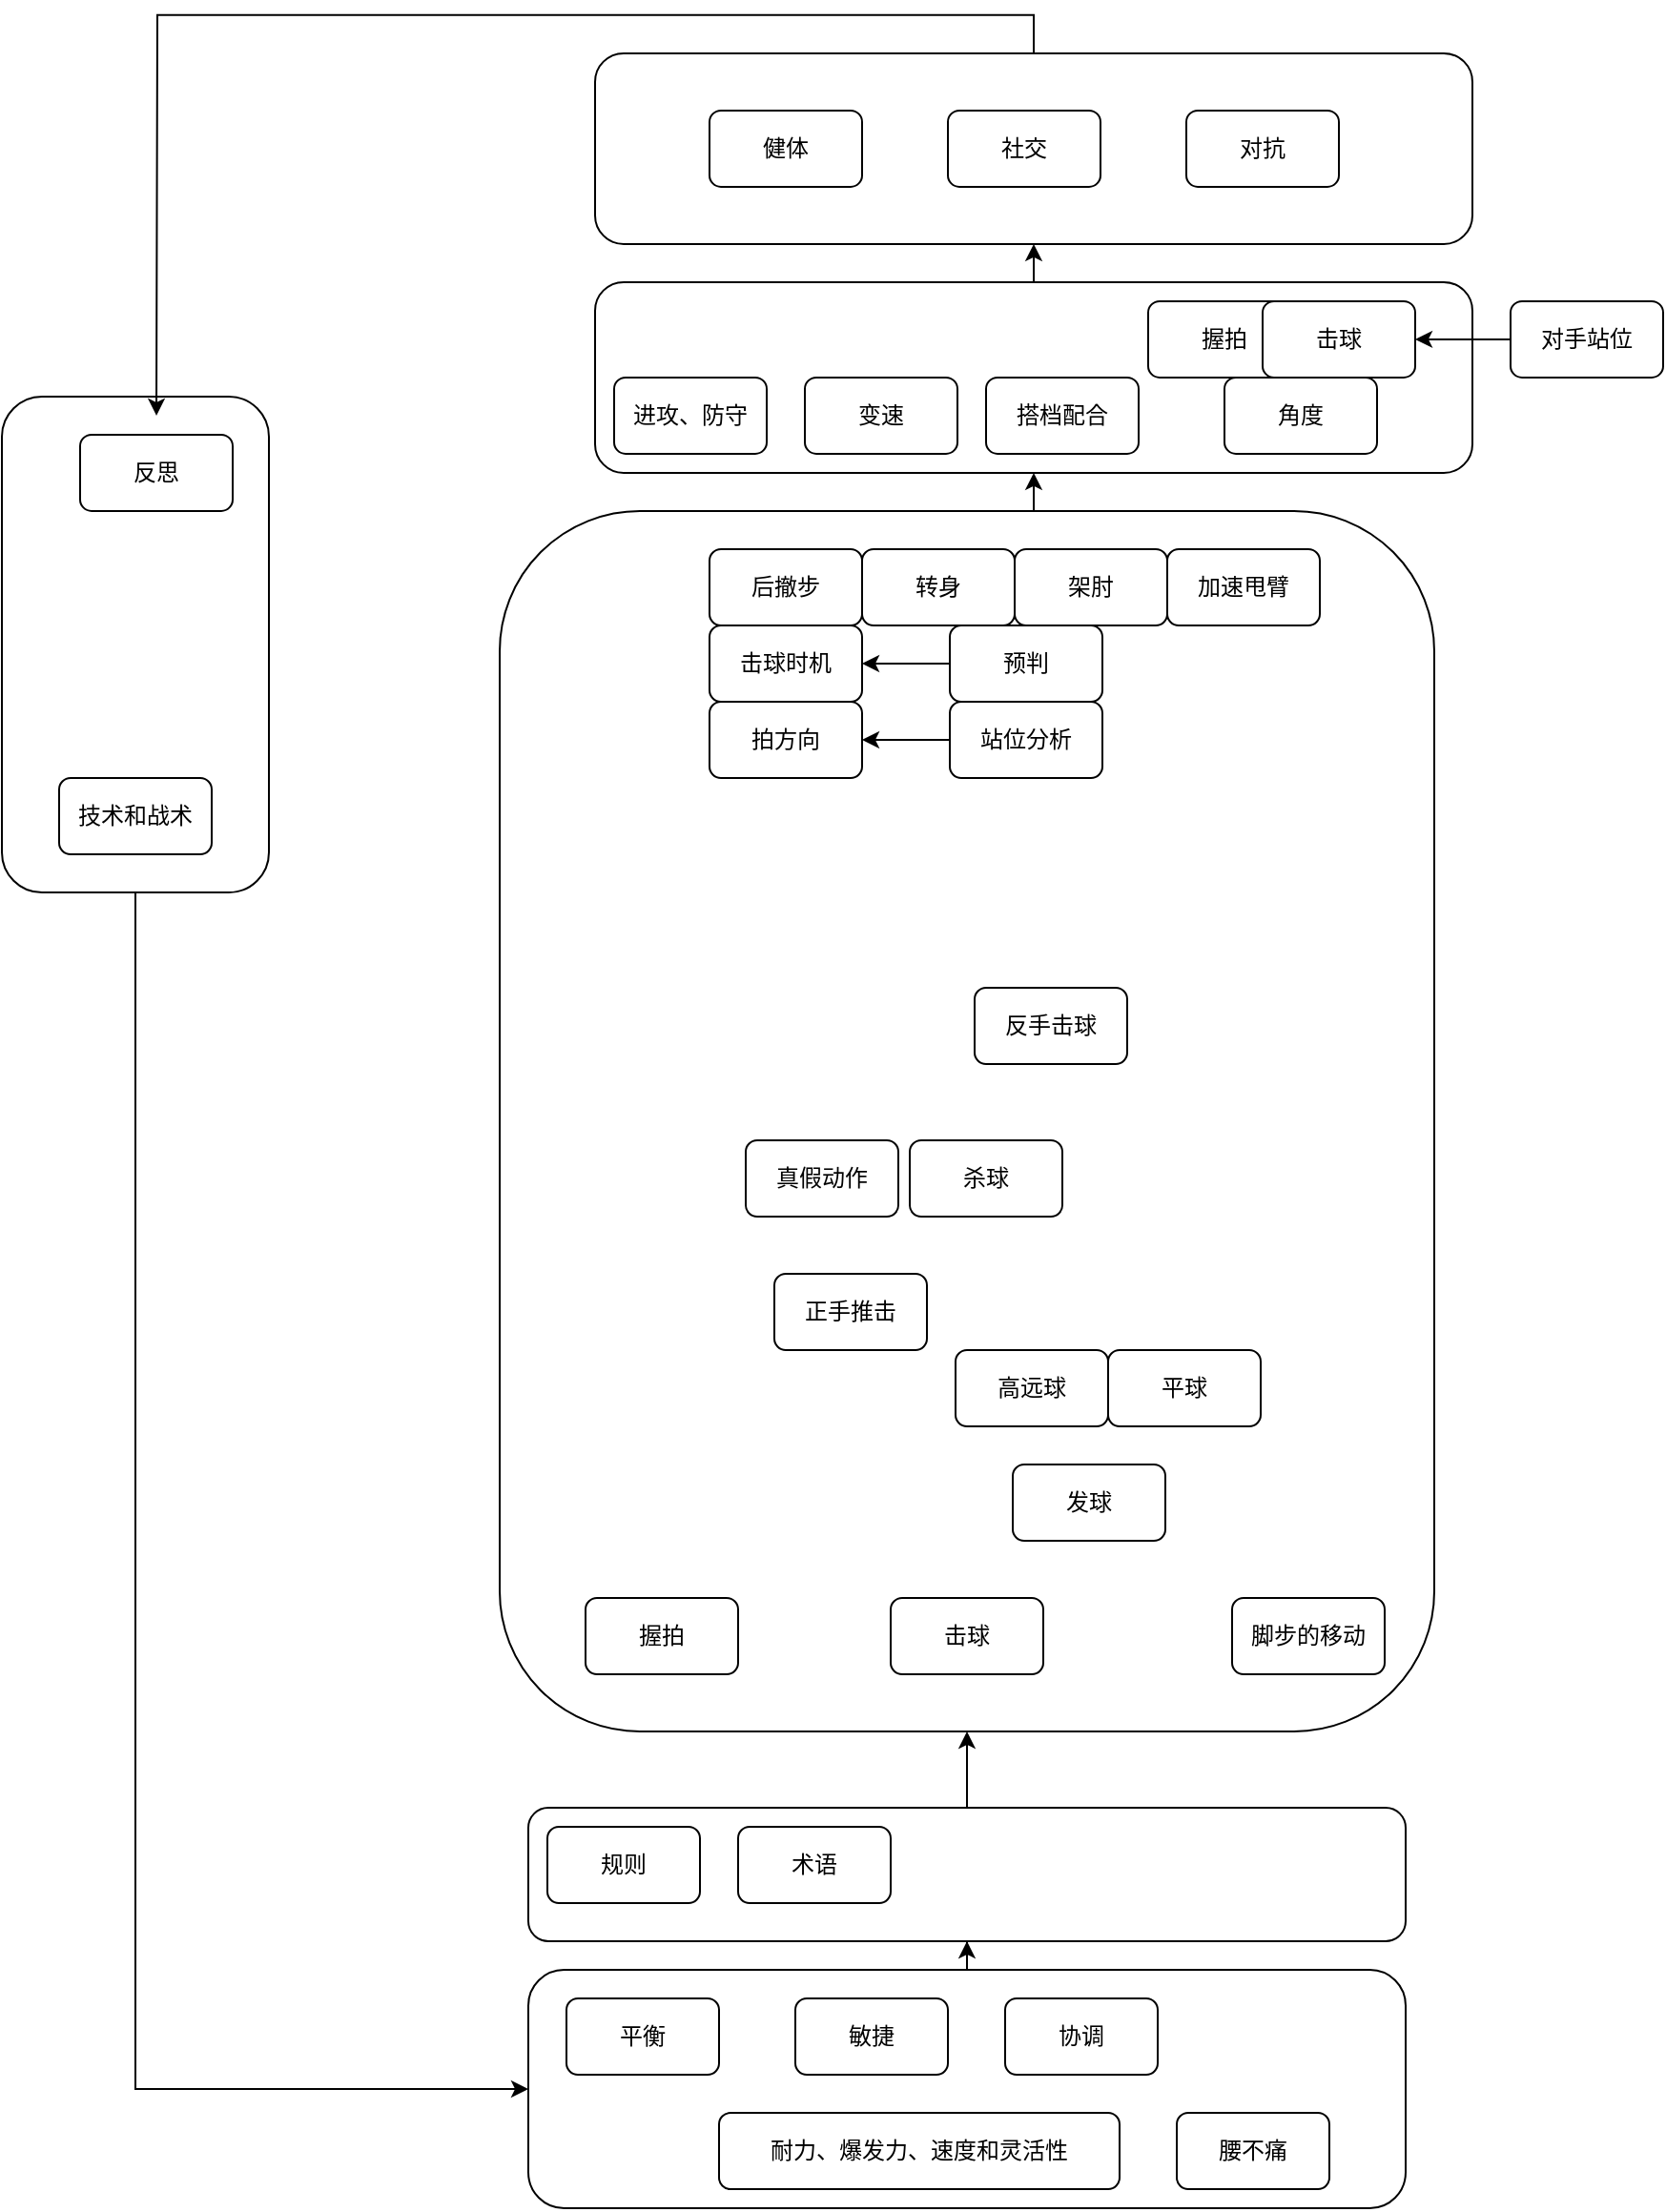 <mxfile version="22.1.3" type="github">
  <diagram name="第 1 页" id="wRgRv8rGRIX4Yconnfli">
    <mxGraphModel dx="2514" dy="2131" grid="1" gridSize="10" guides="1" tooltips="1" connect="1" arrows="1" fold="1" page="1" pageScale="1" pageWidth="827" pageHeight="1169" math="0" shadow="0">
      <root>
        <mxCell id="0" />
        <mxCell id="1" parent="0" />
        <mxCell id="tp0rJ0lwHulD0GU-RbSi-34" style="edgeStyle=orthogonalEdgeStyle;rounded=0;orthogonalLoop=1;jettySize=auto;html=1;exitX=0.5;exitY=0;exitDx=0;exitDy=0;" parent="1" source="tp0rJ0lwHulD0GU-RbSi-1" target="tp0rJ0lwHulD0GU-RbSi-9" edge="1">
          <mxGeometry relative="1" as="geometry" />
        </mxCell>
        <mxCell id="tp0rJ0lwHulD0GU-RbSi-1" value="" style="rounded=1;whiteSpace=wrap;html=1;" parent="1" vertex="1">
          <mxGeometry x="150" y="425" width="460" height="125" as="geometry" />
        </mxCell>
        <mxCell id="tp0rJ0lwHulD0GU-RbSi-3" value="平衡" style="rounded=1;whiteSpace=wrap;html=1;" parent="1" vertex="1">
          <mxGeometry x="170" y="440" width="80" height="40" as="geometry" />
        </mxCell>
        <mxCell id="tp0rJ0lwHulD0GU-RbSi-4" value="敏捷" style="rounded=1;whiteSpace=wrap;html=1;" parent="1" vertex="1">
          <mxGeometry x="290" y="440" width="80" height="40" as="geometry" />
        </mxCell>
        <mxCell id="tp0rJ0lwHulD0GU-RbSi-6" style="edgeStyle=orthogonalEdgeStyle;rounded=0;orthogonalLoop=1;jettySize=auto;html=1;exitX=1;exitY=0.75;exitDx=0;exitDy=0;entryX=0.875;entryY=0.75;entryDx=0;entryDy=0;entryPerimeter=0;" parent="1" source="tp0rJ0lwHulD0GU-RbSi-7" target="tp0rJ0lwHulD0GU-RbSi-7" edge="1">
          <mxGeometry relative="1" as="geometry" />
        </mxCell>
        <mxCell id="tp0rJ0lwHulD0GU-RbSi-7" value="协调" style="rounded=1;whiteSpace=wrap;html=1;" parent="1" vertex="1">
          <mxGeometry x="400" y="440" width="80" height="40" as="geometry" />
        </mxCell>
        <mxCell id="tp0rJ0lwHulD0GU-RbSi-8" value="腰不痛" style="rounded=1;whiteSpace=wrap;html=1;" parent="1" vertex="1">
          <mxGeometry x="490" y="500" width="80" height="40" as="geometry" />
        </mxCell>
        <mxCell id="tp0rJ0lwHulD0GU-RbSi-35" style="edgeStyle=orthogonalEdgeStyle;rounded=0;orthogonalLoop=1;jettySize=auto;html=1;exitX=0.5;exitY=0;exitDx=0;exitDy=0;" parent="1" source="tp0rJ0lwHulD0GU-RbSi-9" target="tp0rJ0lwHulD0GU-RbSi-12" edge="1">
          <mxGeometry relative="1" as="geometry" />
        </mxCell>
        <mxCell id="tp0rJ0lwHulD0GU-RbSi-9" value="" style="rounded=1;whiteSpace=wrap;html=1;" parent="1" vertex="1">
          <mxGeometry x="150" y="340" width="460" height="70" as="geometry" />
        </mxCell>
        <mxCell id="tp0rJ0lwHulD0GU-RbSi-10" value="规则" style="rounded=1;whiteSpace=wrap;html=1;" parent="1" vertex="1">
          <mxGeometry x="160" y="350" width="80" height="40" as="geometry" />
        </mxCell>
        <mxCell id="tp0rJ0lwHulD0GU-RbSi-11" value="术语" style="rounded=1;whiteSpace=wrap;html=1;" parent="1" vertex="1">
          <mxGeometry x="260" y="350" width="80" height="40" as="geometry" />
        </mxCell>
        <mxCell id="tp0rJ0lwHulD0GU-RbSi-37" style="edgeStyle=orthogonalEdgeStyle;rounded=0;orthogonalLoop=1;jettySize=auto;html=1;exitX=0.5;exitY=0;exitDx=0;exitDy=0;entryX=0.5;entryY=1;entryDx=0;entryDy=0;" parent="1" target="tp0rJ0lwHulD0GU-RbSi-19" edge="1">
          <mxGeometry relative="1" as="geometry">
            <mxPoint x="415" y="-340.06" as="sourcePoint" />
          </mxGeometry>
        </mxCell>
        <mxCell id="tp0rJ0lwHulD0GU-RbSi-12" value="" style="rounded=1;whiteSpace=wrap;html=1;" parent="1" vertex="1">
          <mxGeometry x="135" y="-340" width="490" height="640" as="geometry" />
        </mxCell>
        <mxCell id="tp0rJ0lwHulD0GU-RbSi-13" value="握拍" style="rounded=1;whiteSpace=wrap;html=1;" parent="1" vertex="1">
          <mxGeometry x="180" y="230" width="80" height="40" as="geometry" />
        </mxCell>
        <mxCell id="tp0rJ0lwHulD0GU-RbSi-14" value="&lt;div class=&quot;lake-content&quot;&gt;击球&lt;/div&gt;" style="rounded=1;whiteSpace=wrap;html=1;" parent="1" vertex="1">
          <mxGeometry x="340" y="230" width="80" height="40" as="geometry" />
        </mxCell>
        <mxCell id="tp0rJ0lwHulD0GU-RbSi-15" value="&lt;div class=&quot;lake-content&quot;&gt;&lt;div class=&quot;lake-content&quot;&gt;脚步的移动&lt;/div&gt;&lt;/div&gt;" style="rounded=1;whiteSpace=wrap;html=1;" parent="1" vertex="1">
          <mxGeometry x="519" y="230" width="80" height="40" as="geometry" />
        </mxCell>
        <mxCell id="tp0rJ0lwHulD0GU-RbSi-16" value="&lt;div class=&quot;lake-content&quot;&gt;&lt;div class=&quot;lake-content&quot;&gt;正手推击&lt;/div&gt;&lt;/div&gt;" style="rounded=1;whiteSpace=wrap;html=1;" parent="1" vertex="1">
          <mxGeometry x="279" y="60" width="80" height="40" as="geometry" />
        </mxCell>
        <mxCell id="tp0rJ0lwHulD0GU-RbSi-17" value="&lt;div class=&quot;lake-content&quot;&gt;&lt;div class=&quot;lake-content&quot;&gt;&lt;div class=&quot;lake-content&quot;&gt;反手击球&lt;/div&gt;&lt;/div&gt;&lt;/div&gt;" style="rounded=1;whiteSpace=wrap;html=1;" parent="1" vertex="1">
          <mxGeometry x="384" y="-90" width="80" height="40" as="geometry" />
        </mxCell>
        <mxCell id="tp0rJ0lwHulD0GU-RbSi-18" value="&lt;div class=&quot;lake-content&quot;&gt;&lt;div class=&quot;lake-content&quot;&gt;&lt;div class=&quot;lake-content&quot;&gt;&lt;div class=&quot;lake-content&quot;&gt;发球&lt;/div&gt;&lt;/div&gt;&lt;/div&gt;&lt;/div&gt;" style="rounded=1;whiteSpace=wrap;html=1;" parent="1" vertex="1">
          <mxGeometry x="404" y="160" width="80" height="40" as="geometry" />
        </mxCell>
        <mxCell id="tp0rJ0lwHulD0GU-RbSi-38" style="edgeStyle=orthogonalEdgeStyle;rounded=0;orthogonalLoop=1;jettySize=auto;html=1;exitX=0.5;exitY=0;exitDx=0;exitDy=0;entryX=0.5;entryY=1;entryDx=0;entryDy=0;" parent="1" source="tp0rJ0lwHulD0GU-RbSi-19" target="tp0rJ0lwHulD0GU-RbSi-28" edge="1">
          <mxGeometry relative="1" as="geometry" />
        </mxCell>
        <mxCell id="tp0rJ0lwHulD0GU-RbSi-19" value="" style="rounded=1;whiteSpace=wrap;html=1;" parent="1" vertex="1">
          <mxGeometry x="185" y="-460.06" width="460" height="100" as="geometry" />
        </mxCell>
        <mxCell id="tp0rJ0lwHulD0GU-RbSi-20" value="&lt;div class=&quot;lake-content&quot;&gt;&lt;div class=&quot;lake-content&quot;&gt;&lt;div class=&quot;lake-content&quot;&gt;&lt;div class=&quot;lake-content&quot;&gt;&lt;div class=&quot;lake-content&quot;&gt;进攻、防守&lt;/div&gt;&lt;/div&gt;&lt;/div&gt;&lt;/div&gt;&lt;/div&gt;" style="rounded=1;whiteSpace=wrap;html=1;" parent="1" vertex="1">
          <mxGeometry x="195" y="-410.06" width="80" height="40" as="geometry" />
        </mxCell>
        <mxCell id="tp0rJ0lwHulD0GU-RbSi-21" value="&lt;div class=&quot;lake-content&quot;&gt;&lt;div class=&quot;lake-content&quot;&gt;&lt;div class=&quot;lake-content&quot;&gt;&lt;div class=&quot;lake-content&quot;&gt;&lt;div class=&quot;lake-content&quot;&gt;&lt;div class=&quot;lake-content&quot;&gt;变速&lt;/div&gt;&lt;/div&gt;&lt;/div&gt;&lt;/div&gt;&lt;/div&gt;&lt;/div&gt;" style="rounded=1;whiteSpace=wrap;html=1;" parent="1" vertex="1">
          <mxGeometry x="295" y="-410.06" width="80" height="40" as="geometry" />
        </mxCell>
        <mxCell id="tp0rJ0lwHulD0GU-RbSi-22" value="&lt;div class=&quot;lake-content&quot;&gt;&lt;div class=&quot;lake-content&quot;&gt;&lt;div class=&quot;lake-content&quot;&gt;&lt;div class=&quot;lake-content&quot;&gt;&lt;div class=&quot;lake-content&quot;&gt;&lt;div class=&quot;lake-content&quot;&gt;&lt;div class=&quot;lake-content&quot;&gt;角度&lt;/div&gt;&lt;/div&gt;&lt;/div&gt;&lt;/div&gt;&lt;/div&gt;&lt;/div&gt;&lt;/div&gt;" style="rounded=1;whiteSpace=wrap;html=1;" parent="1" vertex="1">
          <mxGeometry x="515" y="-410.06" width="80" height="40" as="geometry" />
        </mxCell>
        <mxCell id="tp0rJ0lwHulD0GU-RbSi-23" value="&lt;div class=&quot;lake-content&quot;&gt;&lt;div class=&quot;lake-content&quot;&gt;&lt;div class=&quot;lake-content&quot;&gt;&lt;div class=&quot;lake-content&quot;&gt;&lt;div class=&quot;lake-content&quot;&gt;&lt;div class=&quot;lake-content&quot;&gt;&lt;div class=&quot;lake-content&quot;&gt;&lt;div class=&quot;lake-content&quot;&gt;搭档配合&lt;/div&gt;&lt;/div&gt;&lt;/div&gt;&lt;/div&gt;&lt;/div&gt;&lt;/div&gt;&lt;/div&gt;&lt;/div&gt;" style="rounded=1;whiteSpace=wrap;html=1;" parent="1" vertex="1">
          <mxGeometry x="390" y="-410.06" width="80" height="40" as="geometry" />
        </mxCell>
        <mxCell id="tp0rJ0lwHulD0GU-RbSi-24" value="&lt;div class=&quot;lake-content&quot;&gt;耐力、爆发力、速度和灵活性&lt;/div&gt;" style="rounded=1;whiteSpace=wrap;html=1;" parent="1" vertex="1">
          <mxGeometry x="250" y="500" width="210" height="40" as="geometry" />
        </mxCell>
        <mxCell id="tp0rJ0lwHulD0GU-RbSi-33" style="edgeStyle=orthogonalEdgeStyle;rounded=0;orthogonalLoop=1;jettySize=auto;html=1;exitX=0.5;exitY=1;exitDx=0;exitDy=0;entryX=0;entryY=0.5;entryDx=0;entryDy=0;" parent="1" source="tp0rJ0lwHulD0GU-RbSi-25" target="tp0rJ0lwHulD0GU-RbSi-1" edge="1">
          <mxGeometry relative="1" as="geometry" />
        </mxCell>
        <mxCell id="tp0rJ0lwHulD0GU-RbSi-25" value="" style="rounded=1;whiteSpace=wrap;html=1;" parent="1" vertex="1">
          <mxGeometry x="-126" y="-400" width="140" height="260" as="geometry" />
        </mxCell>
        <mxCell id="tp0rJ0lwHulD0GU-RbSi-26" value="&lt;div class=&quot;lake-content&quot;&gt;&lt;div class=&quot;lake-content&quot;&gt;&lt;div class=&quot;lake-content&quot;&gt;&lt;div class=&quot;lake-content&quot;&gt;&lt;div class=&quot;lake-content&quot;&gt;&lt;div class=&quot;lake-content&quot;&gt;技术和战术&lt;/div&gt;&lt;/div&gt;&lt;/div&gt;&lt;/div&gt;&lt;/div&gt;&lt;/div&gt;" style="rounded=1;whiteSpace=wrap;html=1;" parent="1" vertex="1">
          <mxGeometry x="-96" y="-200" width="80" height="40" as="geometry" />
        </mxCell>
        <mxCell id="tp0rJ0lwHulD0GU-RbSi-27" value="&lt;div class=&quot;lake-content&quot;&gt;&lt;div class=&quot;lake-content&quot;&gt;&lt;div class=&quot;lake-content&quot;&gt;&lt;div class=&quot;lake-content&quot;&gt;&lt;div class=&quot;lake-content&quot;&gt;&lt;div class=&quot;lake-content&quot;&gt;&lt;div class=&quot;lake-content&quot;&gt;反思&lt;/div&gt;&lt;/div&gt;&lt;/div&gt;&lt;/div&gt;&lt;/div&gt;&lt;/div&gt;&lt;/div&gt;" style="rounded=1;whiteSpace=wrap;html=1;" parent="1" vertex="1">
          <mxGeometry x="-85" y="-380.06" width="80" height="40" as="geometry" />
        </mxCell>
        <mxCell id="tp0rJ0lwHulD0GU-RbSi-32" style="edgeStyle=orthogonalEdgeStyle;rounded=0;orthogonalLoop=1;jettySize=auto;html=1;exitX=0.5;exitY=0;exitDx=0;exitDy=0;entryX=0.5;entryY=0;entryDx=0;entryDy=0;" parent="1" source="tp0rJ0lwHulD0GU-RbSi-28" edge="1">
          <mxGeometry relative="1" as="geometry">
            <mxPoint x="-45.0" y="-390.06" as="targetPoint" />
          </mxGeometry>
        </mxCell>
        <mxCell id="tp0rJ0lwHulD0GU-RbSi-28" value="" style="rounded=1;whiteSpace=wrap;html=1;" parent="1" vertex="1">
          <mxGeometry x="185" y="-580.06" width="460" height="100" as="geometry" />
        </mxCell>
        <mxCell id="tp0rJ0lwHulD0GU-RbSi-29" value="&lt;div class=&quot;lake-content&quot;&gt;&lt;div class=&quot;lake-content&quot;&gt;&lt;div class=&quot;lake-content&quot;&gt;&lt;div class=&quot;lake-content&quot;&gt;&lt;div class=&quot;lake-content&quot;&gt;&lt;div class=&quot;lake-content&quot;&gt;对抗&lt;/div&gt;&lt;/div&gt;&lt;/div&gt;&lt;/div&gt;&lt;/div&gt;&lt;/div&gt;" style="rounded=1;whiteSpace=wrap;html=1;" parent="1" vertex="1">
          <mxGeometry x="495" y="-550.06" width="80" height="40" as="geometry" />
        </mxCell>
        <mxCell id="tp0rJ0lwHulD0GU-RbSi-30" value="&lt;div class=&quot;lake-content&quot;&gt;&lt;div class=&quot;lake-content&quot;&gt;&lt;div class=&quot;lake-content&quot;&gt;&lt;div class=&quot;lake-content&quot;&gt;&lt;div class=&quot;lake-content&quot;&gt;&lt;div class=&quot;lake-content&quot;&gt;社交&lt;/div&gt;&lt;/div&gt;&lt;/div&gt;&lt;/div&gt;&lt;/div&gt;&lt;/div&gt;" style="rounded=1;whiteSpace=wrap;html=1;" parent="1" vertex="1">
          <mxGeometry x="370" y="-550.06" width="80" height="40" as="geometry" />
        </mxCell>
        <mxCell id="tp0rJ0lwHulD0GU-RbSi-31" value="&lt;div class=&quot;lake-content&quot;&gt;&lt;div class=&quot;lake-content&quot;&gt;&lt;div class=&quot;lake-content&quot;&gt;&lt;div class=&quot;lake-content&quot;&gt;&lt;div class=&quot;lake-content&quot;&gt;&lt;div class=&quot;lake-content&quot;&gt;健体&lt;/div&gt;&lt;/div&gt;&lt;/div&gt;&lt;/div&gt;&lt;/div&gt;&lt;/div&gt;" style="rounded=1;whiteSpace=wrap;html=1;" parent="1" vertex="1">
          <mxGeometry x="245" y="-550.06" width="80" height="40" as="geometry" />
        </mxCell>
        <mxCell id="tp0rJ0lwHulD0GU-RbSi-39" value="&lt;div class=&quot;lake-content&quot;&gt;&lt;div class=&quot;lake-content&quot;&gt;杀球&lt;/div&gt;&lt;/div&gt;" style="rounded=1;whiteSpace=wrap;html=1;" parent="1" vertex="1">
          <mxGeometry x="350" y="-10" width="80" height="40" as="geometry" />
        </mxCell>
        <mxCell id="tp0rJ0lwHulD0GU-RbSi-41" value="&lt;div class=&quot;lake-content&quot;&gt;&lt;div class=&quot;lake-content&quot;&gt;&lt;div class=&quot;lake-content&quot;&gt;&lt;div class=&quot;lake-content&quot;&gt;&lt;div class=&quot;lake-content&quot;&gt;&lt;div class=&quot;lake-content&quot;&gt;&lt;div class=&quot;lake-content&quot;&gt;握拍&lt;/div&gt;&lt;/div&gt;&lt;/div&gt;&lt;/div&gt;&lt;/div&gt;&lt;/div&gt;&lt;/div&gt;" style="rounded=1;whiteSpace=wrap;html=1;" parent="1" vertex="1">
          <mxGeometry x="475" y="-450.06" width="80" height="40" as="geometry" />
        </mxCell>
        <mxCell id="tp0rJ0lwHulD0GU-RbSi-42" value="&lt;div class=&quot;lake-content&quot;&gt;&lt;div class=&quot;lake-content&quot;&gt;&lt;div class=&quot;lake-content&quot;&gt;&lt;div class=&quot;lake-content&quot;&gt;&lt;div class=&quot;lake-content&quot;&gt;&lt;div class=&quot;lake-content&quot;&gt;&lt;div class=&quot;lake-content&quot;&gt;击球&lt;/div&gt;&lt;/div&gt;&lt;/div&gt;&lt;/div&gt;&lt;/div&gt;&lt;/div&gt;&lt;/div&gt;" style="rounded=1;whiteSpace=wrap;html=1;" parent="1" vertex="1">
          <mxGeometry x="535" y="-450.06" width="80" height="40" as="geometry" />
        </mxCell>
        <mxCell id="tp0rJ0lwHulD0GU-RbSi-44" style="edgeStyle=orthogonalEdgeStyle;rounded=0;orthogonalLoop=1;jettySize=auto;html=1;exitX=0;exitY=0.5;exitDx=0;exitDy=0;" parent="1" source="tp0rJ0lwHulD0GU-RbSi-43" target="tp0rJ0lwHulD0GU-RbSi-42" edge="1">
          <mxGeometry relative="1" as="geometry" />
        </mxCell>
        <mxCell id="tp0rJ0lwHulD0GU-RbSi-43" value="&lt;div class=&quot;lake-content&quot;&gt;&lt;div class=&quot;lake-content&quot;&gt;&lt;div class=&quot;lake-content&quot;&gt;&lt;div class=&quot;lake-content&quot;&gt;&lt;div class=&quot;lake-content&quot;&gt;&lt;div class=&quot;lake-content&quot;&gt;&lt;div class=&quot;lake-content&quot;&gt;对手站位&lt;/div&gt;&lt;/div&gt;&lt;/div&gt;&lt;/div&gt;&lt;/div&gt;&lt;/div&gt;&lt;/div&gt;" style="rounded=1;whiteSpace=wrap;html=1;" parent="1" vertex="1">
          <mxGeometry x="665" y="-450.06" width="80" height="40" as="geometry" />
        </mxCell>
        <mxCell id="3woCyHlaDUpGIK_526us-2" value="&lt;div class=&quot;lake-content&quot;&gt;&lt;div class=&quot;lake-content&quot;&gt;后撤步&lt;/div&gt;&lt;/div&gt;" style="rounded=1;whiteSpace=wrap;html=1;" vertex="1" parent="1">
          <mxGeometry x="245" y="-320" width="80" height="40" as="geometry" />
        </mxCell>
        <mxCell id="3woCyHlaDUpGIK_526us-3" value="&lt;div class=&quot;lake-content&quot;&gt;&lt;div class=&quot;lake-content&quot;&gt;转身&lt;/div&gt;&lt;/div&gt;" style="rounded=1;whiteSpace=wrap;html=1;" vertex="1" parent="1">
          <mxGeometry x="325" y="-320" width="80" height="40" as="geometry" />
        </mxCell>
        <mxCell id="3woCyHlaDUpGIK_526us-4" value="&lt;div class=&quot;lake-content&quot;&gt;&lt;div class=&quot;lake-content&quot;&gt;架肘&lt;/div&gt;&lt;/div&gt;" style="rounded=1;whiteSpace=wrap;html=1;" vertex="1" parent="1">
          <mxGeometry x="405" y="-320" width="80" height="40" as="geometry" />
        </mxCell>
        <mxCell id="3woCyHlaDUpGIK_526us-5" value="&lt;div class=&quot;lake-content&quot;&gt;&lt;div class=&quot;lake-content&quot;&gt;加速甩臂&lt;/div&gt;&lt;/div&gt;" style="rounded=1;whiteSpace=wrap;html=1;" vertex="1" parent="1">
          <mxGeometry x="485" y="-320" width="80" height="40" as="geometry" />
        </mxCell>
        <mxCell id="3woCyHlaDUpGIK_526us-6" value="&lt;div class=&quot;lake-content&quot;&gt;&lt;div class=&quot;lake-content&quot;&gt;击球时机&lt;/div&gt;&lt;/div&gt;" style="rounded=1;whiteSpace=wrap;html=1;" vertex="1" parent="1">
          <mxGeometry x="245" y="-280" width="80" height="40" as="geometry" />
        </mxCell>
        <mxCell id="3woCyHlaDUpGIK_526us-7" value="&lt;div class=&quot;lake-content&quot;&gt;&lt;div class=&quot;lake-content&quot;&gt;拍方向&lt;/div&gt;&lt;/div&gt;" style="rounded=1;whiteSpace=wrap;html=1;" vertex="1" parent="1">
          <mxGeometry x="245" y="-240" width="80" height="40" as="geometry" />
        </mxCell>
        <mxCell id="3woCyHlaDUpGIK_526us-9" style="edgeStyle=orthogonalEdgeStyle;rounded=0;orthogonalLoop=1;jettySize=auto;html=1;exitX=0;exitY=0.5;exitDx=0;exitDy=0;" edge="1" parent="1" source="3woCyHlaDUpGIK_526us-8" target="3woCyHlaDUpGIK_526us-6">
          <mxGeometry relative="1" as="geometry" />
        </mxCell>
        <mxCell id="3woCyHlaDUpGIK_526us-8" value="&lt;div class=&quot;lake-content&quot;&gt;&lt;div class=&quot;lake-content&quot;&gt;预判&lt;/div&gt;&lt;/div&gt;" style="rounded=1;whiteSpace=wrap;html=1;" vertex="1" parent="1">
          <mxGeometry x="371" y="-280" width="80" height="40" as="geometry" />
        </mxCell>
        <mxCell id="3woCyHlaDUpGIK_526us-11" style="edgeStyle=orthogonalEdgeStyle;rounded=0;orthogonalLoop=1;jettySize=auto;html=1;exitX=0;exitY=0.5;exitDx=0;exitDy=0;entryX=1;entryY=0.5;entryDx=0;entryDy=0;" edge="1" parent="1" source="3woCyHlaDUpGIK_526us-10" target="3woCyHlaDUpGIK_526us-7">
          <mxGeometry relative="1" as="geometry" />
        </mxCell>
        <mxCell id="3woCyHlaDUpGIK_526us-10" value="&lt;div class=&quot;lake-content&quot;&gt;&lt;div class=&quot;lake-content&quot;&gt;站位分析&lt;/div&gt;&lt;/div&gt;" style="rounded=1;whiteSpace=wrap;html=1;" vertex="1" parent="1">
          <mxGeometry x="371" y="-240" width="80" height="40" as="geometry" />
        </mxCell>
        <mxCell id="3woCyHlaDUpGIK_526us-12" value="&lt;div class=&quot;lake-content&quot;&gt;&lt;div class=&quot;lake-content&quot;&gt;真假动作&lt;/div&gt;&lt;/div&gt;" style="rounded=1;whiteSpace=wrap;html=1;" vertex="1" parent="1">
          <mxGeometry x="264" y="-10" width="80" height="40" as="geometry" />
        </mxCell>
        <mxCell id="3woCyHlaDUpGIK_526us-13" value="&lt;div class=&quot;lake-content&quot;&gt;&lt;div class=&quot;lake-content&quot;&gt;&lt;div class=&quot;lake-content&quot;&gt;&lt;div class=&quot;lake-content&quot;&gt;高远球&lt;/div&gt;&lt;/div&gt;&lt;/div&gt;&lt;/div&gt;" style="rounded=1;whiteSpace=wrap;html=1;" vertex="1" parent="1">
          <mxGeometry x="374" y="100" width="80" height="40" as="geometry" />
        </mxCell>
        <mxCell id="3woCyHlaDUpGIK_526us-14" value="&lt;div class=&quot;lake-content&quot;&gt;&lt;div class=&quot;lake-content&quot;&gt;&lt;div class=&quot;lake-content&quot;&gt;&lt;div class=&quot;lake-content&quot;&gt;平球&lt;/div&gt;&lt;/div&gt;&lt;/div&gt;&lt;/div&gt;" style="rounded=1;whiteSpace=wrap;html=1;" vertex="1" parent="1">
          <mxGeometry x="454" y="100" width="80" height="40" as="geometry" />
        </mxCell>
      </root>
    </mxGraphModel>
  </diagram>
</mxfile>
